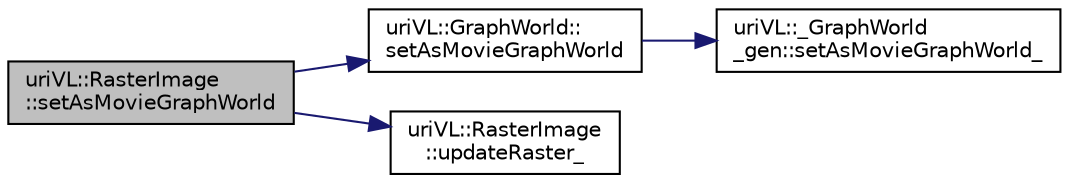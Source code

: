 digraph "uriVL::RasterImage::setAsMovieGraphWorld"
{
  edge [fontname="Helvetica",fontsize="10",labelfontname="Helvetica",labelfontsize="10"];
  node [fontname="Helvetica",fontsize="10",shape=record];
  rankdir="LR";
  Node1 [label="uriVL::RasterImage\l::setAsMovieGraphWorld",height=0.2,width=0.4,color="black", fillcolor="grey75", style="filled", fontcolor="black"];
  Node1 -> Node2 [color="midnightblue",fontsize="10",style="solid",fontname="Helvetica"];
  Node2 [label="uriVL::GraphWorld::\lsetAsMovieGraphWorld",height=0.2,width=0.4,color="black", fillcolor="white", style="filled",URL="$classuriVL_1_1GraphWorld.html#add18091e670627fbe17aead2e6efc9ae",tooltip="Sets this GraphWorld object as the destination of a movie. "];
  Node2 -> Node3 [color="midnightblue",fontsize="10",style="solid",fontname="Helvetica"];
  Node3 [label="uriVL::_GraphWorld\l_gen::setAsMovieGraphWorld_",height=0.2,width=0.4,color="black", fillcolor="white", style="filled",URL="$classuriVL_1_1__GraphWorld__gen.html#a7ec43425aa9225371303ecaabaee8992",tooltip="Sets this _GraphWorld_gen object as the destination of a movie. "];
  Node1 -> Node4 [color="midnightblue",fontsize="10",style="solid",fontname="Helvetica"];
  Node4 [label="uriVL::RasterImage\l::updateRaster_",height=0.2,width=0.4,color="black", fillcolor="white", style="filled",URL="$classuriVL_1_1RasterImage.html#ae4a051897d08b9dcc9fa9cd4756460e6",tooltip="Updates the image&#39;s base raster (if it is not the reference). "];
}

